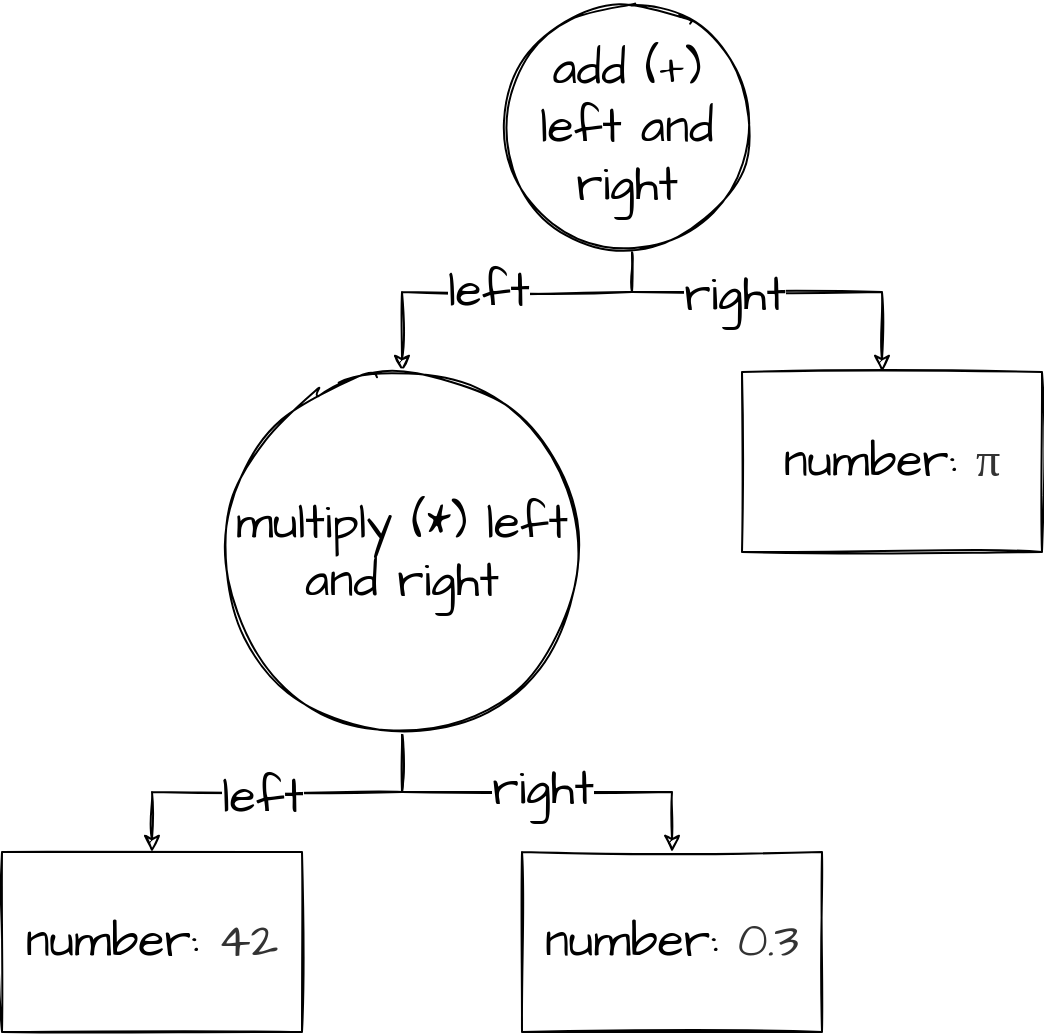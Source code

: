 <mxfile version="16.0.0" type="device"><diagram id="CHw388bTDY891CQmmVtL" name="Page-1"><mxGraphModel dx="1102" dy="905" grid="1" gridSize="10" guides="1" tooltips="1" connect="1" arrows="1" fold="1" page="1" pageScale="1" pageWidth="850" pageHeight="1100" math="0" shadow="0"><root><mxCell id="0"/><mxCell id="1" parent="0"/><mxCell id="a1shC7evnOAlgplHHwf_-10" style="edgeStyle=orthogonalEdgeStyle;rounded=0;orthogonalLoop=1;jettySize=auto;html=1;entryX=0.5;entryY=0;entryDx=0;entryDy=0;fontFamily=Architects Daughter;fontSource=https%3A%2F%2Ffonts.googleapis.com%2Fcss%3Ffamily%3DArchitects%2BDaughter;fontSize=24;sketch=1;" edge="1" parent="1" source="a1shC7evnOAlgplHHwf_-12" target="a1shC7evnOAlgplHHwf_-15"><mxGeometry relative="1" as="geometry"><Array as="points"><mxPoint x="415" y="180"/><mxPoint x="300" y="180"/></Array></mxGeometry></mxCell><mxCell id="a1shC7evnOAlgplHHwf_-30" value="left" style="edgeLabel;html=1;align=center;verticalAlign=middle;resizable=0;points=[];fontSize=24;fontFamily=Architects Daughter;" vertex="1" connectable="0" parent="a1shC7evnOAlgplHHwf_-10"><mxGeometry x="0.052" relative="1" as="geometry"><mxPoint as="offset"/></mxGeometry></mxCell><mxCell id="a1shC7evnOAlgplHHwf_-11" style="edgeStyle=orthogonalEdgeStyle;rounded=0;sketch=1;orthogonalLoop=1;jettySize=auto;html=1;entryX=0.5;entryY=0;entryDx=0;entryDy=0;fontFamily=Architects Daughter;fontSource=https%3A%2F%2Ffonts.googleapis.com%2Fcss%3Ffamily%3DArchitects%2BDaughter;fontSize=24;" edge="1" parent="1" source="a1shC7evnOAlgplHHwf_-12"><mxGeometry relative="1" as="geometry"><Array as="points"><mxPoint x="415" y="180"/><mxPoint x="540" y="180"/></Array><mxPoint x="540" y="220" as="targetPoint"/></mxGeometry></mxCell><mxCell id="a1shC7evnOAlgplHHwf_-31" value="right" style="edgeLabel;html=1;align=center;verticalAlign=middle;resizable=0;points=[];fontSize=24;fontFamily=Architects Daughter;" vertex="1" connectable="0" parent="a1shC7evnOAlgplHHwf_-11"><mxGeometry x="-0.232" y="-2" relative="1" as="geometry"><mxPoint as="offset"/></mxGeometry></mxCell><mxCell id="a1shC7evnOAlgplHHwf_-12" value="add (+) left and right" style="ellipse;whiteSpace=wrap;html=1;aspect=fixed;sketch=1;fontFamily=Architects Daughter;fontSource=https%3A%2F%2Ffonts.googleapis.com%2Fcss%3Ffamily%3DArchitects%2BDaughter;fontSize=24;" vertex="1" parent="1"><mxGeometry x="350" y="35" width="125" height="125" as="geometry"/></mxCell><mxCell id="a1shC7evnOAlgplHHwf_-22" style="edgeStyle=orthogonalEdgeStyle;rounded=0;sketch=1;orthogonalLoop=1;jettySize=auto;html=1;entryX=0.5;entryY=0;entryDx=0;entryDy=0;fontFamily=Architects Daughter;fontSource=https%3A%2F%2Ffonts.googleapis.com%2Fcss%3Ffamily%3DArchitects%2BDaughter;fontSize=24;" edge="1" parent="1" source="a1shC7evnOAlgplHHwf_-15" target="a1shC7evnOAlgplHHwf_-21"><mxGeometry relative="1" as="geometry"/></mxCell><mxCell id="a1shC7evnOAlgplHHwf_-25" value="left" style="edgeLabel;html=1;align=center;verticalAlign=middle;resizable=0;points=[];fontSize=24;fontFamily=Architects Daughter;" vertex="1" connectable="0" parent="a1shC7evnOAlgplHHwf_-22"><mxGeometry x="0.33" y="3" relative="1" as="geometry"><mxPoint x="23" as="offset"/></mxGeometry></mxCell><mxCell id="a1shC7evnOAlgplHHwf_-24" style="edgeStyle=orthogonalEdgeStyle;rounded=0;sketch=1;orthogonalLoop=1;jettySize=auto;html=1;entryX=0.5;entryY=0;entryDx=0;entryDy=0;fontFamily=Architects Daughter;fontSource=https%3A%2F%2Ffonts.googleapis.com%2Fcss%3Ffamily%3DArchitects%2BDaughter;fontSize=24;" edge="1" parent="1" source="a1shC7evnOAlgplHHwf_-15" target="a1shC7evnOAlgplHHwf_-23"><mxGeometry relative="1" as="geometry"/></mxCell><mxCell id="a1shC7evnOAlgplHHwf_-29" value="right" style="edgeLabel;html=1;align=center;verticalAlign=middle;resizable=0;points=[];fontSize=24;fontFamily=Architects Daughter;" vertex="1" connectable="0" parent="a1shC7evnOAlgplHHwf_-24"><mxGeometry x="-0.231" y="1" relative="1" as="geometry"><mxPoint x="25" as="offset"/></mxGeometry></mxCell><mxCell id="a1shC7evnOAlgplHHwf_-15" value="multiply (*) left and right" style="ellipse;whiteSpace=wrap;html=1;aspect=fixed;sketch=1;fontFamily=Architects Daughter;fontSource=https%3A%2F%2Ffonts.googleapis.com%2Fcss%3Ffamily%3DArchitects%2BDaughter;fontSize=24;" vertex="1" parent="1"><mxGeometry x="210" y="220" width="180" height="180" as="geometry"/></mxCell><mxCell id="a1shC7evnOAlgplHHwf_-19" value="number:&amp;nbsp;&lt;span style=&quot;color: rgb(51 , 51 , 51) ; background-color: rgb(255 , 255 , 255)&quot;&gt;&lt;font style=&quot;font-size: 24px&quot;&gt;π&lt;/font&gt;&lt;/span&gt;" style="rounded=0;whiteSpace=wrap;html=1;sketch=1;fontFamily=Architects Daughter;fontSource=https%3A%2F%2Ffonts.googleapis.com%2Fcss%3Ffamily%3DArchitects%2BDaughter;fontSize=24;" vertex="1" parent="1"><mxGeometry x="470" y="220" width="150" height="90" as="geometry"/></mxCell><mxCell id="a1shC7evnOAlgplHHwf_-21" value="number: &lt;font color=&quot;#333333&quot;&gt;&lt;span style=&quot;background-color: rgb(255 , 255 , 255)&quot;&gt;42&lt;/span&gt;&lt;/font&gt;" style="rounded=0;whiteSpace=wrap;html=1;sketch=1;fontFamily=Architects Daughter;fontSource=https%3A%2F%2Ffonts.googleapis.com%2Fcss%3Ffamily%3DArchitects%2BDaughter;fontSize=24;" vertex="1" parent="1"><mxGeometry x="100" y="460" width="150" height="90" as="geometry"/></mxCell><mxCell id="a1shC7evnOAlgplHHwf_-23" value="number: &lt;font color=&quot;#333333&quot;&gt;&lt;span style=&quot;background-color: rgb(255 , 255 , 255)&quot;&gt;0.3&lt;/span&gt;&lt;/font&gt;" style="rounded=0;whiteSpace=wrap;html=1;sketch=1;fontFamily=Architects Daughter;fontSource=https%3A%2F%2Ffonts.googleapis.com%2Fcss%3Ffamily%3DArchitects%2BDaughter;fontSize=24;" vertex="1" parent="1"><mxGeometry x="360" y="460" width="150" height="90" as="geometry"/></mxCell></root></mxGraphModel></diagram></mxfile>